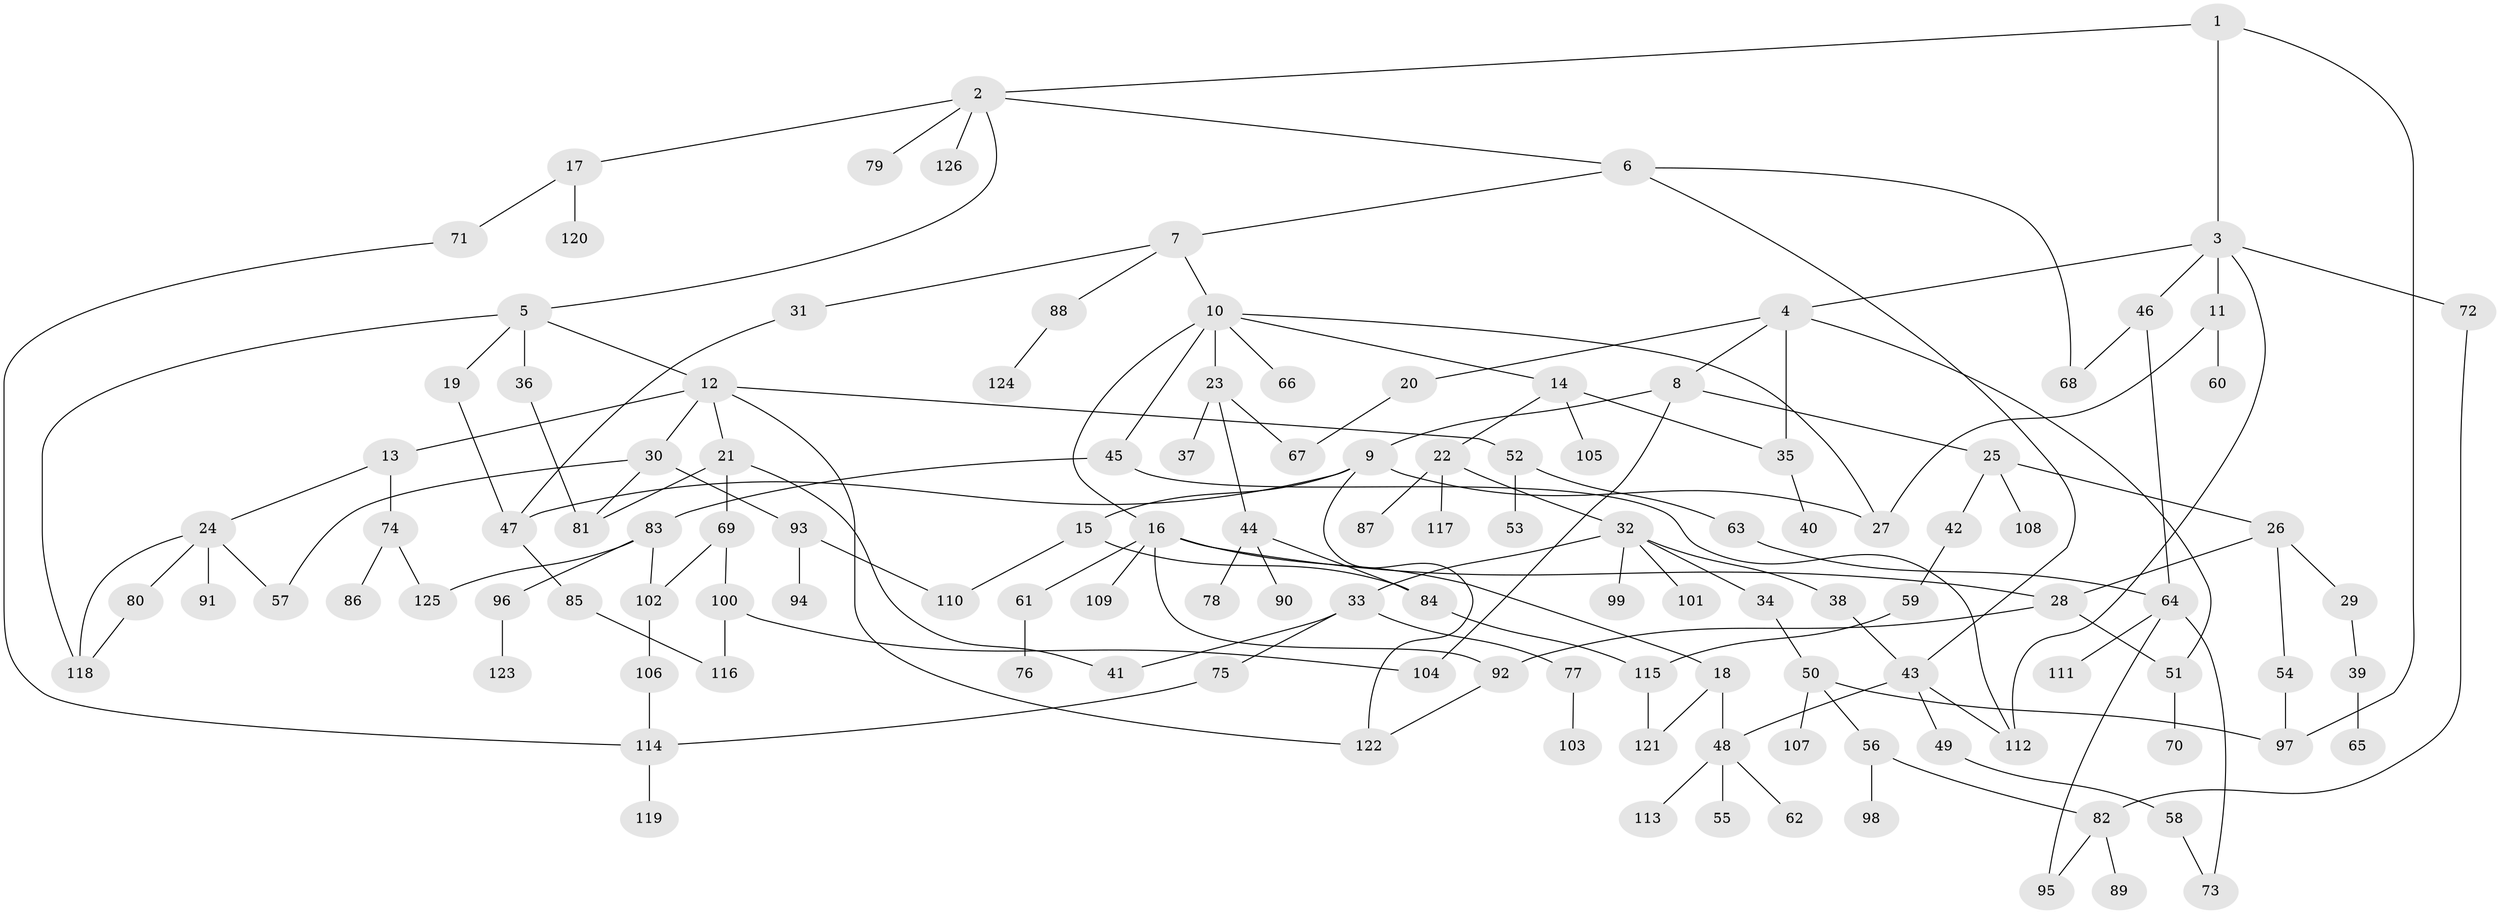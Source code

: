 // coarse degree distribution, {3: 0.24719101123595505, 6: 0.033707865168539325, 5: 0.056179775280898875, 4: 0.15730337078651685, 9: 0.011235955056179775, 2: 0.33707865168539325, 1: 0.15730337078651685}
// Generated by graph-tools (version 1.1) at 2025/36/03/04/25 23:36:08]
// undirected, 126 vertices, 163 edges
graph export_dot {
  node [color=gray90,style=filled];
  1;
  2;
  3;
  4;
  5;
  6;
  7;
  8;
  9;
  10;
  11;
  12;
  13;
  14;
  15;
  16;
  17;
  18;
  19;
  20;
  21;
  22;
  23;
  24;
  25;
  26;
  27;
  28;
  29;
  30;
  31;
  32;
  33;
  34;
  35;
  36;
  37;
  38;
  39;
  40;
  41;
  42;
  43;
  44;
  45;
  46;
  47;
  48;
  49;
  50;
  51;
  52;
  53;
  54;
  55;
  56;
  57;
  58;
  59;
  60;
  61;
  62;
  63;
  64;
  65;
  66;
  67;
  68;
  69;
  70;
  71;
  72;
  73;
  74;
  75;
  76;
  77;
  78;
  79;
  80;
  81;
  82;
  83;
  84;
  85;
  86;
  87;
  88;
  89;
  90;
  91;
  92;
  93;
  94;
  95;
  96;
  97;
  98;
  99;
  100;
  101;
  102;
  103;
  104;
  105;
  106;
  107;
  108;
  109;
  110;
  111;
  112;
  113;
  114;
  115;
  116;
  117;
  118;
  119;
  120;
  121;
  122;
  123;
  124;
  125;
  126;
  1 -- 2;
  1 -- 3;
  1 -- 97;
  2 -- 5;
  2 -- 6;
  2 -- 17;
  2 -- 79;
  2 -- 126;
  3 -- 4;
  3 -- 11;
  3 -- 46;
  3 -- 72;
  3 -- 112;
  4 -- 8;
  4 -- 20;
  4 -- 35;
  4 -- 51;
  5 -- 12;
  5 -- 19;
  5 -- 36;
  5 -- 118;
  6 -- 7;
  6 -- 68;
  6 -- 43;
  7 -- 10;
  7 -- 31;
  7 -- 88;
  8 -- 9;
  8 -- 25;
  8 -- 104;
  9 -- 15;
  9 -- 47;
  9 -- 122;
  9 -- 27;
  10 -- 14;
  10 -- 16;
  10 -- 23;
  10 -- 27;
  10 -- 45;
  10 -- 66;
  11 -- 60;
  11 -- 27;
  12 -- 13;
  12 -- 21;
  12 -- 30;
  12 -- 52;
  12 -- 122;
  13 -- 24;
  13 -- 74;
  14 -- 22;
  14 -- 105;
  14 -- 35;
  15 -- 84;
  15 -- 110;
  16 -- 18;
  16 -- 61;
  16 -- 109;
  16 -- 28;
  16 -- 92;
  17 -- 71;
  17 -- 120;
  18 -- 121;
  18 -- 48;
  19 -- 47;
  20 -- 67;
  21 -- 69;
  21 -- 81;
  21 -- 41;
  22 -- 32;
  22 -- 87;
  22 -- 117;
  23 -- 37;
  23 -- 44;
  23 -- 67;
  24 -- 57;
  24 -- 80;
  24 -- 91;
  24 -- 118;
  25 -- 26;
  25 -- 42;
  25 -- 108;
  26 -- 28;
  26 -- 29;
  26 -- 54;
  28 -- 92;
  28 -- 51;
  29 -- 39;
  30 -- 93;
  30 -- 57;
  30 -- 81;
  31 -- 47;
  32 -- 33;
  32 -- 34;
  32 -- 38;
  32 -- 99;
  32 -- 101;
  33 -- 41;
  33 -- 75;
  33 -- 77;
  34 -- 50;
  35 -- 40;
  36 -- 81;
  38 -- 43;
  39 -- 65;
  42 -- 59;
  43 -- 48;
  43 -- 49;
  43 -- 112;
  44 -- 78;
  44 -- 90;
  44 -- 84;
  45 -- 83;
  45 -- 112;
  46 -- 68;
  46 -- 64;
  47 -- 85;
  48 -- 55;
  48 -- 62;
  48 -- 113;
  49 -- 58;
  50 -- 56;
  50 -- 107;
  50 -- 97;
  51 -- 70;
  52 -- 53;
  52 -- 63;
  54 -- 97;
  56 -- 98;
  56 -- 82;
  58 -- 73;
  59 -- 115;
  61 -- 76;
  63 -- 64;
  64 -- 73;
  64 -- 95;
  64 -- 111;
  69 -- 100;
  69 -- 102;
  71 -- 114;
  72 -- 82;
  74 -- 86;
  74 -- 125;
  75 -- 114;
  77 -- 103;
  80 -- 118;
  82 -- 89;
  82 -- 95;
  83 -- 96;
  83 -- 102;
  83 -- 125;
  84 -- 115;
  85 -- 116;
  88 -- 124;
  92 -- 122;
  93 -- 94;
  93 -- 110;
  96 -- 123;
  100 -- 104;
  100 -- 116;
  102 -- 106;
  106 -- 114;
  114 -- 119;
  115 -- 121;
}
